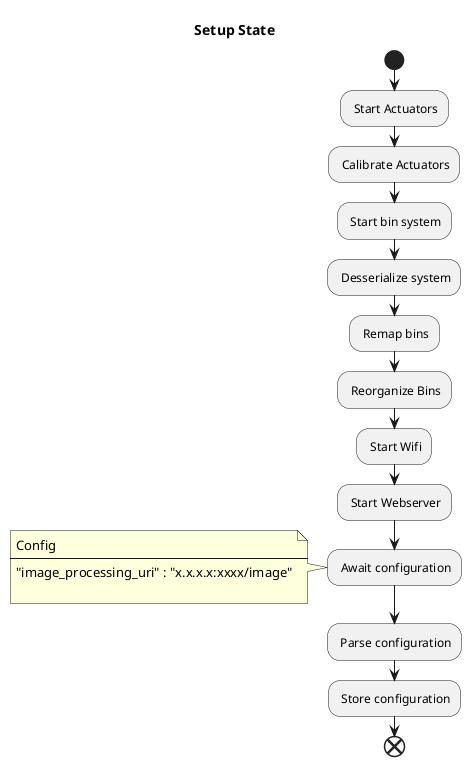 @startuml SETUP
title Setup State
start
: Start Actuators;
: Calibrate Actuators;
: Start bin system;
: Desserialize system;
: Remap bins;
: Reorganize Bins;
: Start Wifi;
: Start Webserver;
: Await configuration;
note
        Config
        ----
        "image_processing_uri" : "x.x.x.x:xxxx/image"
        
end note
: Parse configuration;
: Store configuration;

end
@enduml